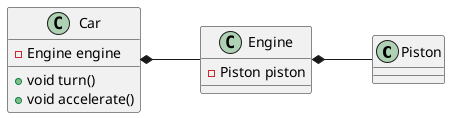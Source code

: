 @startuml
left to right direction

class Piston
class Engine {
    - Piston piston
}

class Car {
    - Engine engine

    + void turn()
    + void accelerate()
}

Car *-- Engine
Engine *-- Piston

@enduml

